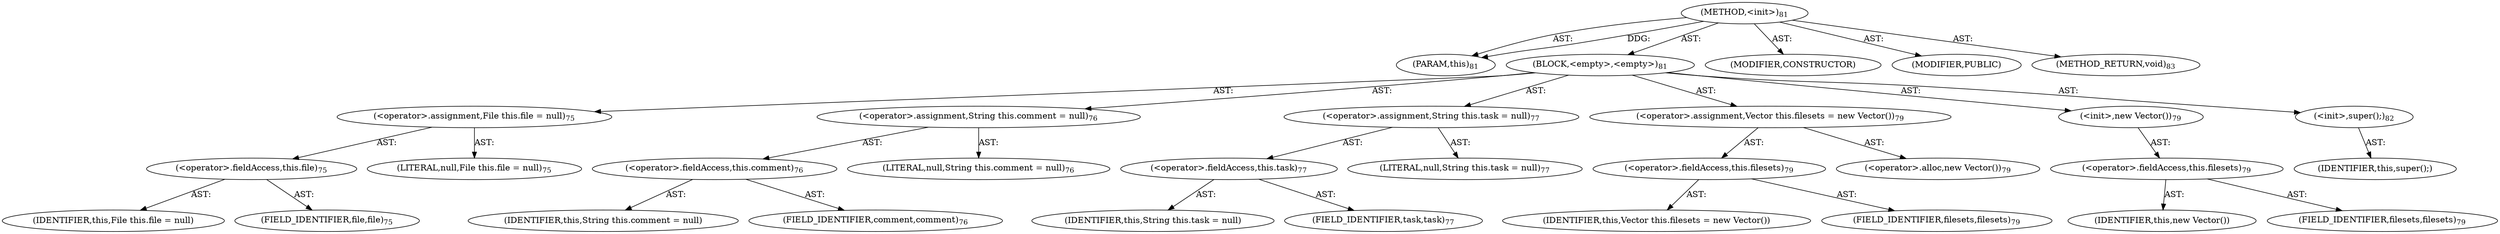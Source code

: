 digraph "&lt;init&gt;" {  
"111669149696" [label = <(METHOD,&lt;init&gt;)<SUB>81</SUB>> ]
"115964116998" [label = <(PARAM,this)<SUB>81</SUB>> ]
"25769803776" [label = <(BLOCK,&lt;empty&gt;,&lt;empty&gt;)<SUB>81</SUB>> ]
"30064771073" [label = <(&lt;operator&gt;.assignment,File this.file = null)<SUB>75</SUB>> ]
"30064771074" [label = <(&lt;operator&gt;.fieldAccess,this.file)<SUB>75</SUB>> ]
"68719476757" [label = <(IDENTIFIER,this,File this.file = null)> ]
"55834574848" [label = <(FIELD_IDENTIFIER,file,file)<SUB>75</SUB>> ]
"90194313216" [label = <(LITERAL,null,File this.file = null)<SUB>75</SUB>> ]
"30064771075" [label = <(&lt;operator&gt;.assignment,String this.comment = null)<SUB>76</SUB>> ]
"30064771076" [label = <(&lt;operator&gt;.fieldAccess,this.comment)<SUB>76</SUB>> ]
"68719476758" [label = <(IDENTIFIER,this,String this.comment = null)> ]
"55834574849" [label = <(FIELD_IDENTIFIER,comment,comment)<SUB>76</SUB>> ]
"90194313217" [label = <(LITERAL,null,String this.comment = null)<SUB>76</SUB>> ]
"30064771077" [label = <(&lt;operator&gt;.assignment,String this.task = null)<SUB>77</SUB>> ]
"30064771078" [label = <(&lt;operator&gt;.fieldAccess,this.task)<SUB>77</SUB>> ]
"68719476759" [label = <(IDENTIFIER,this,String this.task = null)> ]
"55834574850" [label = <(FIELD_IDENTIFIER,task,task)<SUB>77</SUB>> ]
"90194313218" [label = <(LITERAL,null,String this.task = null)<SUB>77</SUB>> ]
"30064771079" [label = <(&lt;operator&gt;.assignment,Vector this.filesets = new Vector())<SUB>79</SUB>> ]
"30064771080" [label = <(&lt;operator&gt;.fieldAccess,this.filesets)<SUB>79</SUB>> ]
"68719476760" [label = <(IDENTIFIER,this,Vector this.filesets = new Vector())> ]
"55834574851" [label = <(FIELD_IDENTIFIER,filesets,filesets)<SUB>79</SUB>> ]
"30064771081" [label = <(&lt;operator&gt;.alloc,new Vector())<SUB>79</SUB>> ]
"30064771082" [label = <(&lt;init&gt;,new Vector())<SUB>79</SUB>> ]
"30064771083" [label = <(&lt;operator&gt;.fieldAccess,this.filesets)<SUB>79</SUB>> ]
"68719476761" [label = <(IDENTIFIER,this,new Vector())> ]
"55834574852" [label = <(FIELD_IDENTIFIER,filesets,filesets)<SUB>79</SUB>> ]
"30064771072" [label = <(&lt;init&gt;,super();)<SUB>82</SUB>> ]
"68719476756" [label = <(IDENTIFIER,this,super();)> ]
"133143986180" [label = <(MODIFIER,CONSTRUCTOR)> ]
"133143986181" [label = <(MODIFIER,PUBLIC)> ]
"128849018880" [label = <(METHOD_RETURN,void)<SUB>83</SUB>> ]
  "111669149696" -> "115964116998"  [ label = "AST: "] 
  "111669149696" -> "25769803776"  [ label = "AST: "] 
  "111669149696" -> "133143986180"  [ label = "AST: "] 
  "111669149696" -> "133143986181"  [ label = "AST: "] 
  "111669149696" -> "128849018880"  [ label = "AST: "] 
  "25769803776" -> "30064771073"  [ label = "AST: "] 
  "25769803776" -> "30064771075"  [ label = "AST: "] 
  "25769803776" -> "30064771077"  [ label = "AST: "] 
  "25769803776" -> "30064771079"  [ label = "AST: "] 
  "25769803776" -> "30064771082"  [ label = "AST: "] 
  "25769803776" -> "30064771072"  [ label = "AST: "] 
  "30064771073" -> "30064771074"  [ label = "AST: "] 
  "30064771073" -> "90194313216"  [ label = "AST: "] 
  "30064771074" -> "68719476757"  [ label = "AST: "] 
  "30064771074" -> "55834574848"  [ label = "AST: "] 
  "30064771075" -> "30064771076"  [ label = "AST: "] 
  "30064771075" -> "90194313217"  [ label = "AST: "] 
  "30064771076" -> "68719476758"  [ label = "AST: "] 
  "30064771076" -> "55834574849"  [ label = "AST: "] 
  "30064771077" -> "30064771078"  [ label = "AST: "] 
  "30064771077" -> "90194313218"  [ label = "AST: "] 
  "30064771078" -> "68719476759"  [ label = "AST: "] 
  "30064771078" -> "55834574850"  [ label = "AST: "] 
  "30064771079" -> "30064771080"  [ label = "AST: "] 
  "30064771079" -> "30064771081"  [ label = "AST: "] 
  "30064771080" -> "68719476760"  [ label = "AST: "] 
  "30064771080" -> "55834574851"  [ label = "AST: "] 
  "30064771082" -> "30064771083"  [ label = "AST: "] 
  "30064771083" -> "68719476761"  [ label = "AST: "] 
  "30064771083" -> "55834574852"  [ label = "AST: "] 
  "30064771072" -> "68719476756"  [ label = "AST: "] 
  "111669149696" -> "115964116998"  [ label = "DDG: "] 
}
